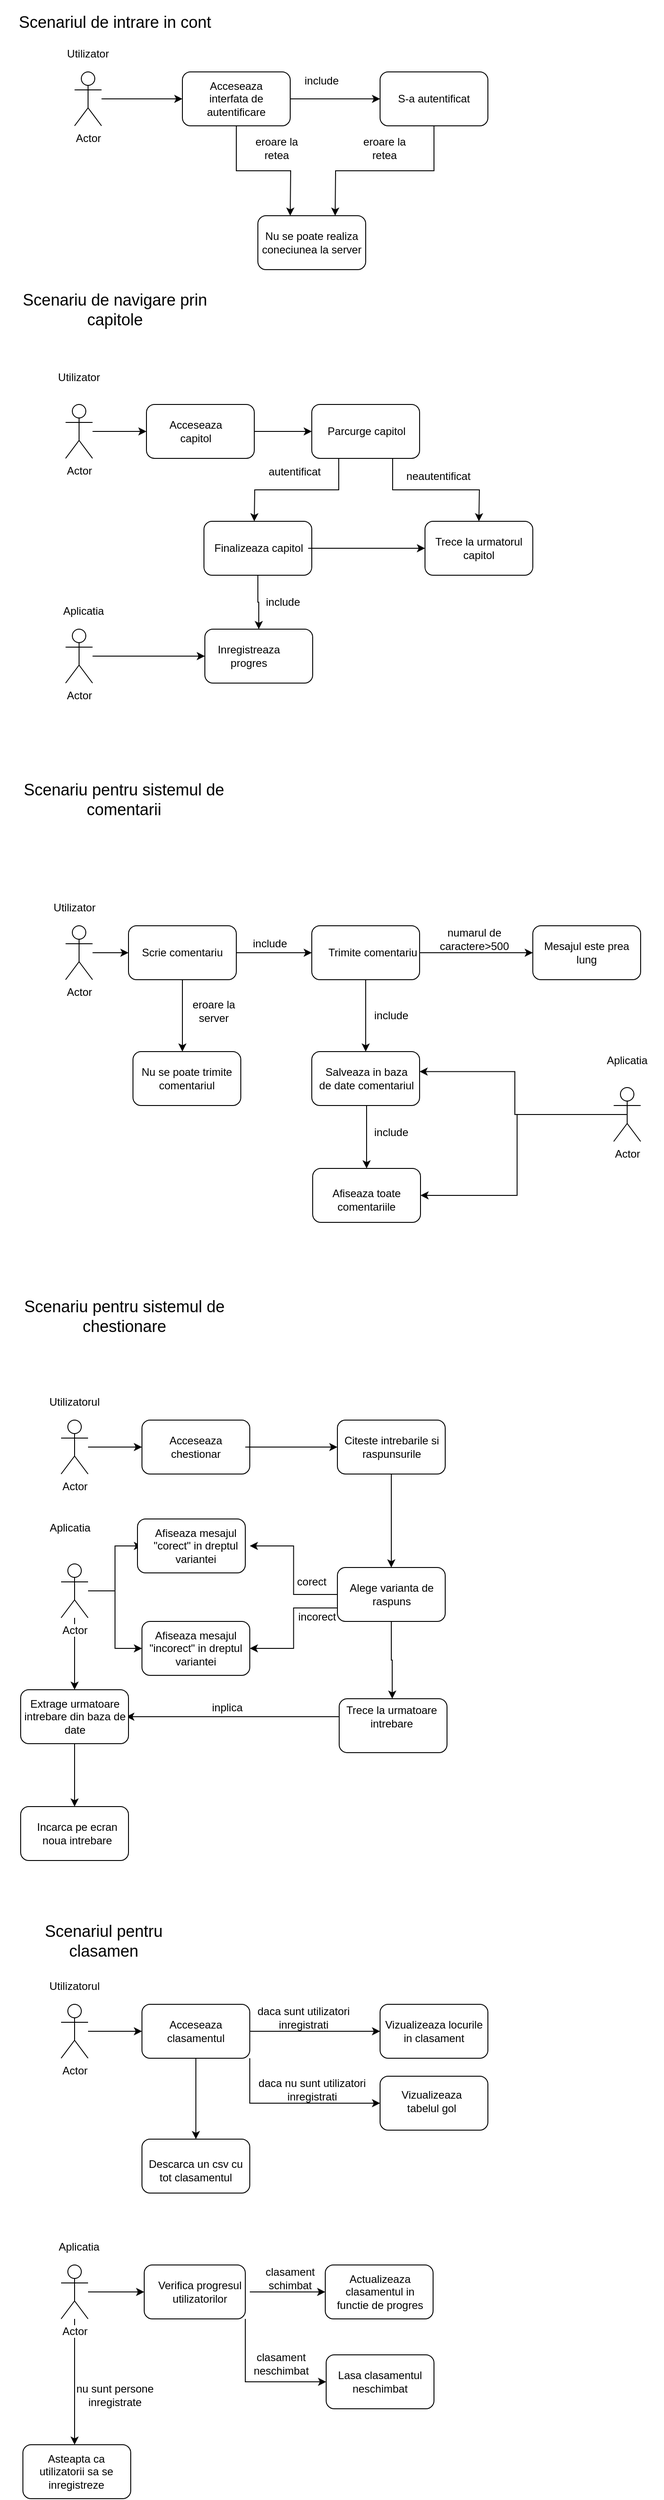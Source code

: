 <mxfile version="13.1.14" type="device"><diagram id="ShHLrOEbcwXfZrPHC7mf" name="Page-1"><mxGraphModel dx="1038" dy="531" grid="1" gridSize="10" guides="1" tooltips="1" connect="1" arrows="1" fold="1" page="1" pageScale="1" pageWidth="827" pageHeight="1169" math="0" shadow="0"><root><mxCell id="0"/><mxCell id="1" parent="0"/><mxCell id="Zpk9EPvUqiD3aejFCI7b-8" style="edgeStyle=orthogonalEdgeStyle;rounded=0;orthogonalLoop=1;jettySize=auto;html=1;" parent="1" source="Zpk9EPvUqiD3aejFCI7b-1" edge="1"><mxGeometry relative="1" as="geometry"><mxPoint x="210" y="120" as="targetPoint"/></mxGeometry></mxCell><mxCell id="Zpk9EPvUqiD3aejFCI7b-1" value="Actor" style="shape=umlActor;verticalLabelPosition=bottom;labelBackgroundColor=#ffffff;verticalAlign=top;html=1;outlineConnect=0;" parent="1" vertex="1"><mxGeometry x="90" y="90" width="30" height="60" as="geometry"/></mxCell><mxCell id="Zpk9EPvUqiD3aejFCI7b-6" value="&lt;font style=&quot;font-size: 18px&quot;&gt;Scenariul de intrare in cont&lt;/font&gt;" style="text;html=1;strokeColor=none;fillColor=none;align=center;verticalAlign=middle;whiteSpace=wrap;rounded=0;" parent="1" vertex="1"><mxGeometry x="20" y="10" width="230" height="50" as="geometry"/></mxCell><mxCell id="Zpk9EPvUqiD3aejFCI7b-11" style="edgeStyle=orthogonalEdgeStyle;rounded=0;orthogonalLoop=1;jettySize=auto;html=1;" parent="1" source="Zpk9EPvUqiD3aejFCI7b-9" edge="1"><mxGeometry relative="1" as="geometry"><mxPoint x="430" y="120" as="targetPoint"/></mxGeometry></mxCell><mxCell id="Zpk9EPvUqiD3aejFCI7b-17" style="edgeStyle=orthogonalEdgeStyle;rounded=0;orthogonalLoop=1;jettySize=auto;html=1;" parent="1" source="Zpk9EPvUqiD3aejFCI7b-9" edge="1"><mxGeometry relative="1" as="geometry"><mxPoint x="330" y="250" as="targetPoint"/></mxGeometry></mxCell><mxCell id="Zpk9EPvUqiD3aejFCI7b-9" value="" style="rounded=1;whiteSpace=wrap;html=1;" parent="1" vertex="1"><mxGeometry x="210" y="90" width="120" height="60" as="geometry"/></mxCell><mxCell id="Zpk9EPvUqiD3aejFCI7b-10" value="Acceseaza interfata de autentificare" style="text;html=1;strokeColor=none;fillColor=none;align=center;verticalAlign=middle;whiteSpace=wrap;rounded=0;" parent="1" vertex="1"><mxGeometry x="220" y="100" width="100" height="40" as="geometry"/></mxCell><mxCell id="Zpk9EPvUqiD3aejFCI7b-13" value="include" style="text;html=1;strokeColor=none;fillColor=none;align=center;verticalAlign=middle;whiteSpace=wrap;rounded=0;" parent="1" vertex="1"><mxGeometry x="330" y="90" width="70" height="20" as="geometry"/></mxCell><mxCell id="Zpk9EPvUqiD3aejFCI7b-14" value="Utilizator" style="text;html=1;strokeColor=none;fillColor=none;align=center;verticalAlign=middle;whiteSpace=wrap;rounded=0;" parent="1" vertex="1"><mxGeometry x="60" y="60" width="90" height="20" as="geometry"/></mxCell><mxCell id="Zpk9EPvUqiD3aejFCI7b-20" style="edgeStyle=orthogonalEdgeStyle;rounded=0;orthogonalLoop=1;jettySize=auto;html=1;exitX=0.5;exitY=1;exitDx=0;exitDy=0;" parent="1" source="Zpk9EPvUqiD3aejFCI7b-15" edge="1"><mxGeometry relative="1" as="geometry"><mxPoint x="380" y="250" as="targetPoint"/></mxGeometry></mxCell><mxCell id="Zpk9EPvUqiD3aejFCI7b-15" value="" style="rounded=1;whiteSpace=wrap;html=1;" parent="1" vertex="1"><mxGeometry x="430" y="90" width="120" height="60" as="geometry"/></mxCell><mxCell id="Zpk9EPvUqiD3aejFCI7b-16" value="S-a autentificat" style="text;html=1;strokeColor=none;fillColor=none;align=center;verticalAlign=middle;whiteSpace=wrap;rounded=0;" parent="1" vertex="1"><mxGeometry x="440" y="100" width="100" height="40" as="geometry"/></mxCell><mxCell id="Zpk9EPvUqiD3aejFCI7b-19" value="eroare la retea" style="text;html=1;strokeColor=none;fillColor=none;align=center;verticalAlign=middle;whiteSpace=wrap;rounded=0;" parent="1" vertex="1"><mxGeometry x="280" y="160" width="70" height="30" as="geometry"/></mxCell><mxCell id="Zpk9EPvUqiD3aejFCI7b-21" value="eroare la retea" style="text;html=1;strokeColor=none;fillColor=none;align=center;verticalAlign=middle;whiteSpace=wrap;rounded=0;" parent="1" vertex="1"><mxGeometry x="400" y="160" width="70" height="30" as="geometry"/></mxCell><mxCell id="Zpk9EPvUqiD3aejFCI7b-22" value="Nu se poate realiza coneciunea la server" style="rounded=1;whiteSpace=wrap;html=1;" parent="1" vertex="1"><mxGeometry x="294" y="250" width="120" height="60" as="geometry"/></mxCell><mxCell id="Zpk9EPvUqiD3aejFCI7b-34" style="edgeStyle=orthogonalEdgeStyle;rounded=0;orthogonalLoop=1;jettySize=auto;html=1;" parent="1" source="Zpk9EPvUqiD3aejFCI7b-23" edge="1"><mxGeometry relative="1" as="geometry"><mxPoint x="170" y="490" as="targetPoint"/></mxGeometry></mxCell><mxCell id="Zpk9EPvUqiD3aejFCI7b-23" value="Actor" style="shape=umlActor;verticalLabelPosition=bottom;labelBackgroundColor=#ffffff;verticalAlign=top;html=1;outlineConnect=0;" parent="1" vertex="1"><mxGeometry x="80" y="460" width="30" height="60" as="geometry"/></mxCell><mxCell id="Zpk9EPvUqiD3aejFCI7b-24" value="Utilizator" style="text;html=1;strokeColor=none;fillColor=none;align=center;verticalAlign=middle;whiteSpace=wrap;rounded=0;" parent="1" vertex="1"><mxGeometry x="55" y="420" width="80" height="20" as="geometry"/></mxCell><mxCell id="Zpk9EPvUqiD3aejFCI7b-26" value="&lt;span style=&quot;font-size: 18px&quot;&gt;Scenariu de navigare prin capitole&lt;/span&gt;" style="text;html=1;strokeColor=none;fillColor=none;align=center;verticalAlign=middle;whiteSpace=wrap;rounded=0;" parent="1" vertex="1"><mxGeometry x="20" y="330" width="230" height="50" as="geometry"/></mxCell><mxCell id="Zpk9EPvUqiD3aejFCI7b-38" style="edgeStyle=orthogonalEdgeStyle;rounded=0;orthogonalLoop=1;jettySize=auto;html=1;exitX=1;exitY=0.5;exitDx=0;exitDy=0;entryX=0;entryY=0.5;entryDx=0;entryDy=0;" parent="1" source="Zpk9EPvUqiD3aejFCI7b-35" target="Zpk9EPvUqiD3aejFCI7b-37" edge="1"><mxGeometry relative="1" as="geometry"/></mxCell><mxCell id="Zpk9EPvUqiD3aejFCI7b-35" value="" style="rounded=1;whiteSpace=wrap;html=1;" parent="1" vertex="1"><mxGeometry x="170" y="460" width="120" height="60" as="geometry"/></mxCell><mxCell id="Zpk9EPvUqiD3aejFCI7b-36" value="Acceseaza capitol" style="text;html=1;strokeColor=none;fillColor=none;align=center;verticalAlign=middle;whiteSpace=wrap;rounded=0;" parent="1" vertex="1"><mxGeometry x="180" y="470" width="90" height="40" as="geometry"/></mxCell><mxCell id="Zpk9EPvUqiD3aejFCI7b-40" style="edgeStyle=orthogonalEdgeStyle;rounded=0;orthogonalLoop=1;jettySize=auto;html=1;exitX=0.25;exitY=1;exitDx=0;exitDy=0;" parent="1" source="Zpk9EPvUqiD3aejFCI7b-37" edge="1"><mxGeometry relative="1" as="geometry"><mxPoint x="290" y="590" as="targetPoint"/></mxGeometry></mxCell><mxCell id="Zpk9EPvUqiD3aejFCI7b-42" style="edgeStyle=orthogonalEdgeStyle;rounded=0;orthogonalLoop=1;jettySize=auto;html=1;exitX=0.75;exitY=1;exitDx=0;exitDy=0;" parent="1" source="Zpk9EPvUqiD3aejFCI7b-37" edge="1"><mxGeometry relative="1" as="geometry"><mxPoint x="540" y="590" as="targetPoint"/></mxGeometry></mxCell><mxCell id="Zpk9EPvUqiD3aejFCI7b-37" value="" style="rounded=1;whiteSpace=wrap;html=1;" parent="1" vertex="1"><mxGeometry x="354" y="460" width="120" height="60" as="geometry"/></mxCell><mxCell id="Zpk9EPvUqiD3aejFCI7b-39" value="Parcurge capitol" style="text;html=1;strokeColor=none;fillColor=none;align=center;verticalAlign=middle;whiteSpace=wrap;rounded=0;" parent="1" vertex="1"><mxGeometry x="360" y="470" width="110" height="40" as="geometry"/></mxCell><mxCell id="Zpk9EPvUqiD3aejFCI7b-41" value="autentificat" style="text;html=1;strokeColor=none;fillColor=none;align=center;verticalAlign=middle;whiteSpace=wrap;rounded=0;" parent="1" vertex="1"><mxGeometry x="290" y="520" width="90" height="30" as="geometry"/></mxCell><mxCell id="Zpk9EPvUqiD3aejFCI7b-44" value="neautentificat" style="text;html=1;strokeColor=none;fillColor=none;align=center;verticalAlign=middle;whiteSpace=wrap;rounded=0;" parent="1" vertex="1"><mxGeometry x="450" y="530" width="90" height="20" as="geometry"/></mxCell><mxCell id="Zpk9EPvUqiD3aejFCI7b-57" style="edgeStyle=orthogonalEdgeStyle;rounded=0;orthogonalLoop=1;jettySize=auto;html=1;exitX=0.5;exitY=1;exitDx=0;exitDy=0;entryX=0.5;entryY=0;entryDx=0;entryDy=0;" parent="1" source="Zpk9EPvUqiD3aejFCI7b-45" target="Zpk9EPvUqiD3aejFCI7b-53" edge="1"><mxGeometry relative="1" as="geometry"/></mxCell><mxCell id="Zpk9EPvUqiD3aejFCI7b-45" value="" style="rounded=1;whiteSpace=wrap;html=1;" parent="1" vertex="1"><mxGeometry x="234" y="590" width="120" height="60" as="geometry"/></mxCell><mxCell id="Zpk9EPvUqiD3aejFCI7b-49" style="edgeStyle=orthogonalEdgeStyle;rounded=0;orthogonalLoop=1;jettySize=auto;html=1;exitX=1;exitY=0.5;exitDx=0;exitDy=0;entryX=0;entryY=0.5;entryDx=0;entryDy=0;" parent="1" source="Zpk9EPvUqiD3aejFCI7b-46" target="Zpk9EPvUqiD3aejFCI7b-47" edge="1"><mxGeometry relative="1" as="geometry"/></mxCell><mxCell id="Zpk9EPvUqiD3aejFCI7b-46" value="Finalizeaza capitol" style="text;html=1;strokeColor=none;fillColor=none;align=center;verticalAlign=middle;whiteSpace=wrap;rounded=0;" parent="1" vertex="1"><mxGeometry x="240" y="600" width="110" height="40" as="geometry"/></mxCell><mxCell id="Zpk9EPvUqiD3aejFCI7b-47" value="" style="rounded=1;whiteSpace=wrap;html=1;" parent="1" vertex="1"><mxGeometry x="480" y="590" width="120" height="60" as="geometry"/></mxCell><mxCell id="Zpk9EPvUqiD3aejFCI7b-48" value="Trece la urmatorul capitol" style="text;html=1;strokeColor=none;fillColor=none;align=center;verticalAlign=middle;whiteSpace=wrap;rounded=0;" parent="1" vertex="1"><mxGeometry x="490" y="600" width="100" height="40" as="geometry"/></mxCell><mxCell id="Zpk9EPvUqiD3aejFCI7b-54" style="edgeStyle=orthogonalEdgeStyle;rounded=0;orthogonalLoop=1;jettySize=auto;html=1;" parent="1" source="Zpk9EPvUqiD3aejFCI7b-50" target="Zpk9EPvUqiD3aejFCI7b-53" edge="1"><mxGeometry relative="1" as="geometry"/></mxCell><mxCell id="Zpk9EPvUqiD3aejFCI7b-50" value="Actor" style="shape=umlActor;verticalLabelPosition=bottom;labelBackgroundColor=#ffffff;verticalAlign=top;html=1;outlineConnect=0;" parent="1" vertex="1"><mxGeometry x="80" y="710" width="30" height="60" as="geometry"/></mxCell><mxCell id="Zpk9EPvUqiD3aejFCI7b-51" value="Aplicatia" style="text;html=1;strokeColor=none;fillColor=none;align=center;verticalAlign=middle;whiteSpace=wrap;rounded=0;" parent="1" vertex="1"><mxGeometry x="60" y="680" width="80" height="20" as="geometry"/></mxCell><mxCell id="Zpk9EPvUqiD3aejFCI7b-52" style="edgeStyle=orthogonalEdgeStyle;rounded=0;orthogonalLoop=1;jettySize=auto;html=1;exitX=0.5;exitY=1;exitDx=0;exitDy=0;" parent="1" source="Zpk9EPvUqiD3aejFCI7b-51" target="Zpk9EPvUqiD3aejFCI7b-51" edge="1"><mxGeometry relative="1" as="geometry"/></mxCell><mxCell id="Zpk9EPvUqiD3aejFCI7b-53" value="" style="rounded=1;whiteSpace=wrap;html=1;" parent="1" vertex="1"><mxGeometry x="235" y="710" width="120" height="60" as="geometry"/></mxCell><mxCell id="Zpk9EPvUqiD3aejFCI7b-55" value="Inregistreaza progres" style="text;html=1;strokeColor=none;fillColor=none;align=center;verticalAlign=middle;whiteSpace=wrap;rounded=0;" parent="1" vertex="1"><mxGeometry x="234" y="720" width="100" height="40" as="geometry"/></mxCell><mxCell id="Zpk9EPvUqiD3aejFCI7b-58" value="include" style="text;html=1;strokeColor=none;fillColor=none;align=center;verticalAlign=middle;whiteSpace=wrap;rounded=0;" parent="1" vertex="1"><mxGeometry x="294" y="670" width="56" height="20" as="geometry"/></mxCell><mxCell id="Zpk9EPvUqiD3aejFCI7b-59" value="&lt;span style=&quot;font-size: 18px&quot;&gt;Scenariu pentru sistemul de comentarii&lt;/span&gt;" style="text;html=1;strokeColor=none;fillColor=none;align=center;verticalAlign=middle;whiteSpace=wrap;rounded=0;" parent="1" vertex="1"><mxGeometry x="20" y="880" width="250" height="40" as="geometry"/></mxCell><mxCell id="Zpk9EPvUqiD3aejFCI7b-62" style="edgeStyle=orthogonalEdgeStyle;rounded=0;orthogonalLoop=1;jettySize=auto;html=1;" parent="1" source="Zpk9EPvUqiD3aejFCI7b-60" target="Zpk9EPvUqiD3aejFCI7b-63" edge="1"><mxGeometry relative="1" as="geometry"><mxPoint x="170" y="1070" as="targetPoint"/></mxGeometry></mxCell><mxCell id="Zpk9EPvUqiD3aejFCI7b-60" value="Actor" style="shape=umlActor;verticalLabelPosition=bottom;labelBackgroundColor=#ffffff;verticalAlign=top;html=1;outlineConnect=0;" parent="1" vertex="1"><mxGeometry x="80" y="1040" width="30" height="60" as="geometry"/></mxCell><mxCell id="Zpk9EPvUqiD3aejFCI7b-61" value="Utilizator" style="text;html=1;strokeColor=none;fillColor=none;align=center;verticalAlign=middle;whiteSpace=wrap;rounded=0;" parent="1" vertex="1"><mxGeometry x="55" y="1010" width="70" height="20" as="geometry"/></mxCell><mxCell id="Zpk9EPvUqiD3aejFCI7b-66" style="edgeStyle=orthogonalEdgeStyle;rounded=0;orthogonalLoop=1;jettySize=auto;html=1;exitX=1;exitY=0.5;exitDx=0;exitDy=0;" parent="1" source="Zpk9EPvUqiD3aejFCI7b-63" target="Zpk9EPvUqiD3aejFCI7b-67" edge="1"><mxGeometry relative="1" as="geometry"><mxPoint x="350" y="1070" as="targetPoint"/></mxGeometry></mxCell><mxCell id="Zpk9EPvUqiD3aejFCI7b-80" style="edgeStyle=orthogonalEdgeStyle;rounded=0;orthogonalLoop=1;jettySize=auto;html=1;exitX=0.75;exitY=1;exitDx=0;exitDy=0;" parent="1" source="Zpk9EPvUqiD3aejFCI7b-63" target="Zpk9EPvUqiD3aejFCI7b-81" edge="1"><mxGeometry relative="1" as="geometry"><mxPoint x="280" y="1140" as="targetPoint"/><Array as="points"><mxPoint x="210" y="1100"/></Array></mxGeometry></mxCell><mxCell id="Zpk9EPvUqiD3aejFCI7b-63" value="" style="rounded=1;whiteSpace=wrap;html=1;" parent="1" vertex="1"><mxGeometry x="150" y="1040" width="120" height="60" as="geometry"/></mxCell><mxCell id="Zpk9EPvUqiD3aejFCI7b-64" value="Scrie comentariu" style="text;html=1;strokeColor=none;fillColor=none;align=center;verticalAlign=middle;whiteSpace=wrap;rounded=0;" parent="1" vertex="1"><mxGeometry x="160" y="1050" width="100" height="40" as="geometry"/></mxCell><mxCell id="Zpk9EPvUqiD3aejFCI7b-75" style="edgeStyle=orthogonalEdgeStyle;rounded=0;orthogonalLoop=1;jettySize=auto;html=1;exitX=1;exitY=0.5;exitDx=0;exitDy=0;" parent="1" source="Zpk9EPvUqiD3aejFCI7b-67" edge="1"><mxGeometry relative="1" as="geometry"><mxPoint x="600" y="1070" as="targetPoint"/></mxGeometry></mxCell><mxCell id="Zpk9EPvUqiD3aejFCI7b-84" style="edgeStyle=orthogonalEdgeStyle;rounded=0;orthogonalLoop=1;jettySize=auto;html=1;exitX=0.5;exitY=1;exitDx=0;exitDy=0;" parent="1" source="Zpk9EPvUqiD3aejFCI7b-67" target="Zpk9EPvUqiD3aejFCI7b-85" edge="1"><mxGeometry relative="1" as="geometry"><mxPoint x="414" y="1190" as="targetPoint"/></mxGeometry></mxCell><mxCell id="Zpk9EPvUqiD3aejFCI7b-67" value="" style="rounded=1;whiteSpace=wrap;html=1;" parent="1" vertex="1"><mxGeometry x="354" y="1040" width="120" height="60" as="geometry"/></mxCell><mxCell id="Zpk9EPvUqiD3aejFCI7b-68" value="Trimite comentariu" style="text;html=1;strokeColor=none;fillColor=none;align=center;verticalAlign=middle;whiteSpace=wrap;rounded=0;" parent="1" vertex="1"><mxGeometry x="369" y="1050" width="106" height="40" as="geometry"/></mxCell><mxCell id="Zpk9EPvUqiD3aejFCI7b-69" value="include" style="text;html=1;strokeColor=none;fillColor=none;align=center;verticalAlign=middle;whiteSpace=wrap;rounded=0;" parent="1" vertex="1"><mxGeometry x="275" y="1050" width="65" height="20" as="geometry"/></mxCell><mxCell id="Zpk9EPvUqiD3aejFCI7b-77" value="numarul de caractere&amp;gt;500" style="text;html=1;strokeColor=none;fillColor=none;align=center;verticalAlign=middle;whiteSpace=wrap;rounded=0;" parent="1" vertex="1"><mxGeometry x="490" y="1040" width="90" height="30" as="geometry"/></mxCell><mxCell id="Zpk9EPvUqiD3aejFCI7b-78" value="" style="rounded=1;whiteSpace=wrap;html=1;" parent="1" vertex="1"><mxGeometry x="600" y="1040" width="120" height="60" as="geometry"/></mxCell><mxCell id="Zpk9EPvUqiD3aejFCI7b-79" value="Mesajul este prea lung" style="text;html=1;strokeColor=none;fillColor=none;align=center;verticalAlign=middle;whiteSpace=wrap;rounded=0;" parent="1" vertex="1"><mxGeometry x="610" y="1050" width="100" height="40" as="geometry"/></mxCell><mxCell id="Zpk9EPvUqiD3aejFCI7b-81" value="" style="rounded=1;whiteSpace=wrap;html=1;" parent="1" vertex="1"><mxGeometry x="155" y="1180" width="120" height="60" as="geometry"/></mxCell><mxCell id="Zpk9EPvUqiD3aejFCI7b-82" value="eroare la server" style="text;html=1;strokeColor=none;fillColor=none;align=center;verticalAlign=middle;whiteSpace=wrap;rounded=0;" parent="1" vertex="1"><mxGeometry x="210" y="1120" width="70" height="30" as="geometry"/></mxCell><mxCell id="Zpk9EPvUqiD3aejFCI7b-83" value="Nu se poate trimite comentariul" style="text;html=1;strokeColor=none;fillColor=none;align=center;verticalAlign=middle;whiteSpace=wrap;rounded=0;" parent="1" vertex="1"><mxGeometry x="160" y="1190" width="110" height="40" as="geometry"/></mxCell><mxCell id="Zpk9EPvUqiD3aejFCI7b-85" value="" style="rounded=1;whiteSpace=wrap;html=1;" parent="1" vertex="1"><mxGeometry x="354" y="1180" width="120" height="60" as="geometry"/></mxCell><mxCell id="Zpk9EPvUqiD3aejFCI7b-86" value="include" style="text;html=1;strokeColor=none;fillColor=none;align=center;verticalAlign=middle;whiteSpace=wrap;rounded=0;" parent="1" vertex="1"><mxGeometry x="415" y="1130" width="55" height="20" as="geometry"/></mxCell><mxCell id="Zpk9EPvUqiD3aejFCI7b-90" style="edgeStyle=orthogonalEdgeStyle;rounded=0;orthogonalLoop=1;jettySize=auto;html=1;exitX=0.5;exitY=1;exitDx=0;exitDy=0;" parent="1" source="Zpk9EPvUqiD3aejFCI7b-88" target="Zpk9EPvUqiD3aejFCI7b-91" edge="1"><mxGeometry relative="1" as="geometry"><mxPoint x="415" y="1320" as="targetPoint"/></mxGeometry></mxCell><mxCell id="Zpk9EPvUqiD3aejFCI7b-88" value="Salveaza in baza de date comentariul" style="text;html=1;strokeColor=none;fillColor=none;align=center;verticalAlign=middle;whiteSpace=wrap;rounded=0;" parent="1" vertex="1"><mxGeometry x="360" y="1180" width="110" height="60" as="geometry"/></mxCell><mxCell id="Zpk9EPvUqiD3aejFCI7b-91" value="" style="rounded=1;whiteSpace=wrap;html=1;" parent="1" vertex="1"><mxGeometry x="355" y="1310" width="120" height="60" as="geometry"/></mxCell><mxCell id="Zpk9EPvUqiD3aejFCI7b-92" value="include" style="text;html=1;strokeColor=none;fillColor=none;align=center;verticalAlign=middle;whiteSpace=wrap;rounded=0;" parent="1" vertex="1"><mxGeometry x="415" y="1260" width="55" height="20" as="geometry"/></mxCell><mxCell id="Zpk9EPvUqiD3aejFCI7b-93" value="Afiseaza toate comentariile" style="text;html=1;strokeColor=none;fillColor=none;align=center;verticalAlign=middle;whiteSpace=wrap;rounded=0;" parent="1" vertex="1"><mxGeometry x="360" y="1320" width="110" height="50" as="geometry"/></mxCell><mxCell id="Zpk9EPvUqiD3aejFCI7b-99" style="edgeStyle=orthogonalEdgeStyle;rounded=0;orthogonalLoop=1;jettySize=auto;html=1;exitX=0.5;exitY=0.5;exitDx=0;exitDy=0;exitPerimeter=0;entryX=1.036;entryY=0.37;entryDx=0;entryDy=0;entryPerimeter=0;" parent="1" source="Zpk9EPvUqiD3aejFCI7b-94" target="Zpk9EPvUqiD3aejFCI7b-88" edge="1"><mxGeometry relative="1" as="geometry"><Array as="points"><mxPoint x="580" y="1250"/><mxPoint x="580" y="1202"/></Array></mxGeometry></mxCell><mxCell id="Zpk9EPvUqiD3aejFCI7b-100" style="edgeStyle=orthogonalEdgeStyle;rounded=0;orthogonalLoop=1;jettySize=auto;html=1;exitX=0.5;exitY=0.5;exitDx=0;exitDy=0;exitPerimeter=0;entryX=1;entryY=0.5;entryDx=0;entryDy=0;" parent="1" source="Zpk9EPvUqiD3aejFCI7b-94" target="Zpk9EPvUqiD3aejFCI7b-91" edge="1"><mxGeometry relative="1" as="geometry"/></mxCell><mxCell id="Zpk9EPvUqiD3aejFCI7b-94" value="Actor" style="shape=umlActor;verticalLabelPosition=bottom;labelBackgroundColor=#ffffff;verticalAlign=top;html=1;outlineConnect=0;" parent="1" vertex="1"><mxGeometry x="690" y="1220" width="30" height="60" as="geometry"/></mxCell><mxCell id="Zpk9EPvUqiD3aejFCI7b-95" value="Aplicatia" style="text;html=1;strokeColor=none;fillColor=none;align=center;verticalAlign=middle;whiteSpace=wrap;rounded=0;" parent="1" vertex="1"><mxGeometry x="665" y="1180" width="80" height="20" as="geometry"/></mxCell><mxCell id="Zpk9EPvUqiD3aejFCI7b-101" value="&lt;font style=&quot;font-size: 18px&quot;&gt;Scenariu pentru sistemul de chestionare&lt;/font&gt;" style="text;html=1;strokeColor=none;fillColor=none;align=center;verticalAlign=middle;whiteSpace=wrap;rounded=0;" parent="1" vertex="1"><mxGeometry x="7.5" y="1450" width="275" height="50" as="geometry"/></mxCell><mxCell id="Zpk9EPvUqiD3aejFCI7b-107" style="edgeStyle=orthogonalEdgeStyle;rounded=0;orthogonalLoop=1;jettySize=auto;html=1;" parent="1" source="Zpk9EPvUqiD3aejFCI7b-102" target="Zpk9EPvUqiD3aejFCI7b-108" edge="1"><mxGeometry relative="1" as="geometry"><mxPoint x="200" y="1620" as="targetPoint"/></mxGeometry></mxCell><mxCell id="Zpk9EPvUqiD3aejFCI7b-102" value="Actor" style="shape=umlActor;verticalLabelPosition=bottom;labelBackgroundColor=#ffffff;verticalAlign=top;html=1;outlineConnect=0;" parent="1" vertex="1"><mxGeometry x="75" y="1590" width="30" height="60" as="geometry"/></mxCell><mxCell id="Zpk9EPvUqiD3aejFCI7b-105" value="Utilizatorul" style="text;html=1;strokeColor=none;fillColor=none;align=center;verticalAlign=middle;whiteSpace=wrap;rounded=0;" parent="1" vertex="1"><mxGeometry x="50" y="1560" width="80" height="20" as="geometry"/></mxCell><mxCell id="Zpk9EPvUqiD3aejFCI7b-108" value="" style="rounded=1;whiteSpace=wrap;html=1;" parent="1" vertex="1"><mxGeometry x="165" y="1590" width="120" height="60" as="geometry"/></mxCell><mxCell id="Zpk9EPvUqiD3aejFCI7b-110" style="edgeStyle=orthogonalEdgeStyle;rounded=0;orthogonalLoop=1;jettySize=auto;html=1;" parent="1" source="Zpk9EPvUqiD3aejFCI7b-109" target="Zpk9EPvUqiD3aejFCI7b-111" edge="1"><mxGeometry relative="1" as="geometry"><mxPoint x="360" y="1620" as="targetPoint"/></mxGeometry></mxCell><mxCell id="Zpk9EPvUqiD3aejFCI7b-109" value="Acceseaza chestionar" style="text;html=1;strokeColor=none;fillColor=none;align=center;verticalAlign=middle;whiteSpace=wrap;rounded=0;" parent="1" vertex="1"><mxGeometry x="170" y="1600" width="110" height="40" as="geometry"/></mxCell><mxCell id="Zpk9EPvUqiD3aejFCI7b-111" value="" style="rounded=1;whiteSpace=wrap;html=1;" parent="1" vertex="1"><mxGeometry x="382.5" y="1590" width="120" height="60" as="geometry"/></mxCell><mxCell id="Zpk9EPvUqiD3aejFCI7b-113" style="edgeStyle=orthogonalEdgeStyle;rounded=0;orthogonalLoop=1;jettySize=auto;html=1;" parent="1" source="Zpk9EPvUqiD3aejFCI7b-112" target="Zpk9EPvUqiD3aejFCI7b-114" edge="1"><mxGeometry relative="1" as="geometry"><mxPoint x="420" y="1720" as="targetPoint"/></mxGeometry></mxCell><mxCell id="Zpk9EPvUqiD3aejFCI7b-112" value="Citeste intrebarile si raspunsurile" style="text;html=1;strokeColor=none;fillColor=none;align=center;verticalAlign=middle;whiteSpace=wrap;rounded=0;" parent="1" vertex="1"><mxGeometry x="382.5" y="1590" width="120" height="60" as="geometry"/></mxCell><mxCell id="Zpk9EPvUqiD3aejFCI7b-114" value="" style="rounded=1;whiteSpace=wrap;html=1;" parent="1" vertex="1"><mxGeometry x="382.5" y="1754" width="120" height="60" as="geometry"/></mxCell><mxCell id="Zpk9EPvUqiD3aejFCI7b-121" style="edgeStyle=orthogonalEdgeStyle;rounded=0;orthogonalLoop=1;jettySize=auto;html=1;entryX=1;entryY=0.5;entryDx=0;entryDy=0;" parent="1" source="Zpk9EPvUqiD3aejFCI7b-115" target="Zpk9EPvUqiD3aejFCI7b-120" edge="1"><mxGeometry relative="1" as="geometry"/></mxCell><mxCell id="Zpk9EPvUqiD3aejFCI7b-127" style="edgeStyle=orthogonalEdgeStyle;rounded=0;orthogonalLoop=1;jettySize=auto;html=1;exitX=0;exitY=0.75;exitDx=0;exitDy=0;entryX=1;entryY=0.5;entryDx=0;entryDy=0;" parent="1" source="Zpk9EPvUqiD3aejFCI7b-115" target="Zpk9EPvUqiD3aejFCI7b-126" edge="1"><mxGeometry relative="1" as="geometry"/></mxCell><mxCell id="Zpk9EPvUqiD3aejFCI7b-129" style="edgeStyle=orthogonalEdgeStyle;rounded=0;orthogonalLoop=1;jettySize=auto;html=1;exitX=0.5;exitY=1;exitDx=0;exitDy=0;entryX=0.492;entryY=0;entryDx=0;entryDy=0;entryPerimeter=0;" parent="1" source="Zpk9EPvUqiD3aejFCI7b-115" target="Zpk9EPvUqiD3aejFCI7b-130" edge="1"><mxGeometry relative="1" as="geometry"><mxPoint x="443" y="1923.6" as="targetPoint"/></mxGeometry></mxCell><mxCell id="Zpk9EPvUqiD3aejFCI7b-115" value="Alege varianta de raspuns" style="text;html=1;strokeColor=none;fillColor=none;align=center;verticalAlign=middle;whiteSpace=wrap;rounded=0;" parent="1" vertex="1"><mxGeometry x="382.5" y="1754" width="120" height="60" as="geometry"/></mxCell><mxCell id="Zpk9EPvUqiD3aejFCI7b-118" style="edgeStyle=orthogonalEdgeStyle;rounded=0;orthogonalLoop=1;jettySize=auto;html=1;entryX=0;entryY=0.5;entryDx=0;entryDy=0;" parent="1" source="Zpk9EPvUqiD3aejFCI7b-116" target="Zpk9EPvUqiD3aejFCI7b-120" edge="1"><mxGeometry relative="1" as="geometry"><mxPoint x="150" y="1730" as="targetPoint"/></mxGeometry></mxCell><mxCell id="Zpk9EPvUqiD3aejFCI7b-123" style="edgeStyle=orthogonalEdgeStyle;rounded=0;orthogonalLoop=1;jettySize=auto;html=1;entryX=0;entryY=0.5;entryDx=0;entryDy=0;" parent="1" source="Zpk9EPvUqiD3aejFCI7b-116" target="Zpk9EPvUqiD3aejFCI7b-125" edge="1"><mxGeometry relative="1" as="geometry"><mxPoint x="130" y="1880" as="targetPoint"/></mxGeometry></mxCell><mxCell id="Zpk9EPvUqiD3aejFCI7b-132" style="edgeStyle=orthogonalEdgeStyle;rounded=0;orthogonalLoop=1;jettySize=auto;html=1;" parent="1" source="Zpk9EPvUqiD3aejFCI7b-116" target="Zpk9EPvUqiD3aejFCI7b-133" edge="1"><mxGeometry relative="1" as="geometry"><mxPoint x="90" y="1920" as="targetPoint"/></mxGeometry></mxCell><mxCell id="Zpk9EPvUqiD3aejFCI7b-116" value="Actor" style="shape=umlActor;verticalLabelPosition=bottom;labelBackgroundColor=#ffffff;verticalAlign=top;html=1;outlineConnect=0;" parent="1" vertex="1"><mxGeometry x="75" y="1750" width="30" height="60" as="geometry"/></mxCell><mxCell id="Zpk9EPvUqiD3aejFCI7b-117" value="Aplicatia" style="text;html=1;strokeColor=none;fillColor=none;align=center;verticalAlign=middle;whiteSpace=wrap;rounded=0;" parent="1" vertex="1"><mxGeometry x="50" y="1700" width="70" height="20" as="geometry"/></mxCell><mxCell id="Zpk9EPvUqiD3aejFCI7b-119" value="" style="rounded=1;whiteSpace=wrap;html=1;" parent="1" vertex="1"><mxGeometry x="160" y="1700" width="120" height="60" as="geometry"/></mxCell><mxCell id="Zpk9EPvUqiD3aejFCI7b-120" value="Afiseaza mesajul &quot;corect&quot; in dreptul variantei" style="text;html=1;strokeColor=none;fillColor=none;align=center;verticalAlign=middle;whiteSpace=wrap;rounded=0;" parent="1" vertex="1"><mxGeometry x="165" y="1700" width="120" height="60" as="geometry"/></mxCell><mxCell id="Zpk9EPvUqiD3aejFCI7b-122" value="corect" style="text;html=1;strokeColor=none;fillColor=none;align=center;verticalAlign=middle;whiteSpace=wrap;rounded=0;" parent="1" vertex="1"><mxGeometry x="324" y="1760" width="60" height="20" as="geometry"/></mxCell><mxCell id="Zpk9EPvUqiD3aejFCI7b-125" value="" style="rounded=1;whiteSpace=wrap;html=1;" parent="1" vertex="1"><mxGeometry x="165" y="1814" width="120" height="60" as="geometry"/></mxCell><mxCell id="Zpk9EPvUqiD3aejFCI7b-126" value="Afiseaza mesajul &quot;incorect&quot; in dreptul variantei" style="text;html=1;strokeColor=none;fillColor=none;align=center;verticalAlign=middle;whiteSpace=wrap;rounded=0;" parent="1" vertex="1"><mxGeometry x="165" y="1819" width="120" height="50" as="geometry"/></mxCell><mxCell id="Zpk9EPvUqiD3aejFCI7b-128" value="incorect" style="text;html=1;strokeColor=none;fillColor=none;align=center;verticalAlign=middle;whiteSpace=wrap;rounded=0;" parent="1" vertex="1"><mxGeometry x="340" y="1799" width="40" height="20" as="geometry"/></mxCell><mxCell id="Zpk9EPvUqiD3aejFCI7b-130" value="" style="rounded=1;whiteSpace=wrap;html=1;" parent="1" vertex="1"><mxGeometry x="384.5" y="1900" width="120" height="60" as="geometry"/></mxCell><mxCell id="Zpk9EPvUqiD3aejFCI7b-140" style="edgeStyle=orthogonalEdgeStyle;rounded=0;orthogonalLoop=1;jettySize=auto;html=1;entryX=1;entryY=0.5;entryDx=0;entryDy=0;" parent="1" source="Zpk9EPvUqiD3aejFCI7b-131" target="Zpk9EPvUqiD3aejFCI7b-134" edge="1"><mxGeometry relative="1" as="geometry"/></mxCell><mxCell id="Zpk9EPvUqiD3aejFCI7b-131" value="Trece la urmatoare intrebare" style="text;html=1;strokeColor=none;fillColor=none;align=center;verticalAlign=middle;whiteSpace=wrap;rounded=0;" parent="1" vertex="1"><mxGeometry x="384.5" y="1890" width="116" height="60" as="geometry"/></mxCell><mxCell id="Zpk9EPvUqiD3aejFCI7b-133" value="" style="rounded=1;whiteSpace=wrap;html=1;" parent="1" vertex="1"><mxGeometry x="30" y="1890" width="120" height="60" as="geometry"/></mxCell><mxCell id="Zpk9EPvUqiD3aejFCI7b-135" style="edgeStyle=orthogonalEdgeStyle;rounded=0;orthogonalLoop=1;jettySize=auto;html=1;" parent="1" source="Zpk9EPvUqiD3aejFCI7b-134" target="Zpk9EPvUqiD3aejFCI7b-136" edge="1"><mxGeometry relative="1" as="geometry"><mxPoint x="190" y="1930" as="targetPoint"/></mxGeometry></mxCell><mxCell id="Zpk9EPvUqiD3aejFCI7b-134" value="Extrage urmatoare intrebare din baza de date" style="text;html=1;strokeColor=none;fillColor=none;align=center;verticalAlign=middle;whiteSpace=wrap;rounded=0;" parent="1" vertex="1"><mxGeometry x="32.5" y="1890" width="115" height="60" as="geometry"/></mxCell><mxCell id="Zpk9EPvUqiD3aejFCI7b-136" value="" style="rounded=1;whiteSpace=wrap;html=1;" parent="1" vertex="1"><mxGeometry x="30" y="2020" width="120" height="60" as="geometry"/></mxCell><mxCell id="Zpk9EPvUqiD3aejFCI7b-137" value="Incarca pe ecran noua intrebare" style="text;html=1;strokeColor=none;fillColor=none;align=center;verticalAlign=middle;whiteSpace=wrap;rounded=0;" parent="1" vertex="1"><mxGeometry x="37.5" y="2030" width="110" height="40" as="geometry"/></mxCell><mxCell id="Zpk9EPvUqiD3aejFCI7b-138" style="edgeStyle=orthogonalEdgeStyle;rounded=0;orthogonalLoop=1;jettySize=auto;html=1;exitX=0.5;exitY=1;exitDx=0;exitDy=0;" parent="1" source="Zpk9EPvUqiD3aejFCI7b-136" target="Zpk9EPvUqiD3aejFCI7b-136" edge="1"><mxGeometry relative="1" as="geometry"/></mxCell><mxCell id="Zpk9EPvUqiD3aejFCI7b-139" value="inplica" style="text;html=1;strokeColor=none;fillColor=none;align=center;verticalAlign=middle;whiteSpace=wrap;rounded=0;" parent="1" vertex="1"><mxGeometry x="210" y="1900" width="100" height="20" as="geometry"/></mxCell><mxCell id="Zpk9EPvUqiD3aejFCI7b-142" value="&lt;font style=&quot;font-size: 18px&quot;&gt;Scenariul pentru clasamen&lt;/font&gt;" style="text;html=1;strokeColor=none;fillColor=none;align=center;verticalAlign=middle;whiteSpace=wrap;rounded=0;" parent="1" vertex="1"><mxGeometry x="40" y="2150" width="165" height="40" as="geometry"/></mxCell><mxCell id="Zpk9EPvUqiD3aejFCI7b-146" style="edgeStyle=orthogonalEdgeStyle;rounded=0;orthogonalLoop=1;jettySize=auto;html=1;" parent="1" source="Zpk9EPvUqiD3aejFCI7b-143" target="Zpk9EPvUqiD3aejFCI7b-147" edge="1"><mxGeometry relative="1" as="geometry"><mxPoint x="180" y="2270" as="targetPoint"/></mxGeometry></mxCell><mxCell id="Zpk9EPvUqiD3aejFCI7b-143" value="Actor" style="shape=umlActor;verticalLabelPosition=bottom;labelBackgroundColor=#ffffff;verticalAlign=top;html=1;outlineConnect=0;" parent="1" vertex="1"><mxGeometry x="75" y="2240" width="30" height="60" as="geometry"/></mxCell><mxCell id="Zpk9EPvUqiD3aejFCI7b-145" value="Utilizatorul" style="text;html=1;strokeColor=none;fillColor=none;align=center;verticalAlign=middle;whiteSpace=wrap;rounded=0;" parent="1" vertex="1"><mxGeometry x="50" y="2210" width="80" height="20" as="geometry"/></mxCell><mxCell id="Zpk9EPvUqiD3aejFCI7b-149" style="edgeStyle=orthogonalEdgeStyle;rounded=0;orthogonalLoop=1;jettySize=auto;html=1;exitX=1;exitY=0.5;exitDx=0;exitDy=0;" parent="1" source="Zpk9EPvUqiD3aejFCI7b-147" target="Zpk9EPvUqiD3aejFCI7b-150" edge="1"><mxGeometry relative="1" as="geometry"><mxPoint x="380" y="2270" as="targetPoint"/></mxGeometry></mxCell><mxCell id="Zpk9EPvUqiD3aejFCI7b-154" style="edgeStyle=orthogonalEdgeStyle;rounded=0;orthogonalLoop=1;jettySize=auto;html=1;exitX=1;exitY=1;exitDx=0;exitDy=0;" parent="1" source="Zpk9EPvUqiD3aejFCI7b-147" target="Zpk9EPvUqiD3aejFCI7b-155" edge="1"><mxGeometry relative="1" as="geometry"><mxPoint x="420" y="2340" as="targetPoint"/><Array as="points"><mxPoint x="285" y="2350"/></Array></mxGeometry></mxCell><mxCell id="Zpk9EPvUqiD3aejFCI7b-158" style="edgeStyle=orthogonalEdgeStyle;rounded=0;orthogonalLoop=1;jettySize=auto;html=1;" parent="1" source="Zpk9EPvUqiD3aejFCI7b-147" target="Zpk9EPvUqiD3aejFCI7b-159" edge="1"><mxGeometry relative="1" as="geometry"><mxPoint x="225" y="2400" as="targetPoint"/></mxGeometry></mxCell><mxCell id="Zpk9EPvUqiD3aejFCI7b-147" value="Acceseaza clasamentul" style="rounded=1;whiteSpace=wrap;html=1;" parent="1" vertex="1"><mxGeometry x="165" y="2240" width="120" height="60" as="geometry"/></mxCell><mxCell id="Zpk9EPvUqiD3aejFCI7b-150" value="Vizualizeaza locurile in clasament" style="rounded=1;whiteSpace=wrap;html=1;" parent="1" vertex="1"><mxGeometry x="430" y="2240" width="120" height="60" as="geometry"/></mxCell><mxCell id="Zpk9EPvUqiD3aejFCI7b-151" value="daca sunt utilizatori inregistrati&lt;br&gt;" style="text;html=1;strokeColor=none;fillColor=none;align=center;verticalAlign=middle;whiteSpace=wrap;rounded=0;" parent="1" vertex="1"><mxGeometry x="290" y="2240" width="110" height="30" as="geometry"/></mxCell><mxCell id="Zpk9EPvUqiD3aejFCI7b-155" value="" style="rounded=1;whiteSpace=wrap;html=1;" parent="1" vertex="1"><mxGeometry x="430" y="2320" width="120" height="60" as="geometry"/></mxCell><mxCell id="Zpk9EPvUqiD3aejFCI7b-156" value="daca nu sunt utilizatori inregistrati" style="text;html=1;strokeColor=none;fillColor=none;align=center;verticalAlign=middle;whiteSpace=wrap;rounded=0;" parent="1" vertex="1"><mxGeometry x="287.5" y="2320" width="132.5" height="30" as="geometry"/></mxCell><mxCell id="Zpk9EPvUqiD3aejFCI7b-157" value="Vizualizeaza tabelul gol" style="text;html=1;strokeColor=none;fillColor=none;align=center;verticalAlign=middle;whiteSpace=wrap;rounded=0;" parent="1" vertex="1"><mxGeometry x="435" y="2325" width="105" height="45" as="geometry"/></mxCell><mxCell id="Zpk9EPvUqiD3aejFCI7b-159" value="" style="rounded=1;whiteSpace=wrap;html=1;" parent="1" vertex="1"><mxGeometry x="165" y="2390" width="120" height="60" as="geometry"/></mxCell><mxCell id="Zpk9EPvUqiD3aejFCI7b-160" value="Descarca un csv cu tot clasamentul" style="text;html=1;strokeColor=none;fillColor=none;align=center;verticalAlign=middle;whiteSpace=wrap;rounded=0;" parent="1" vertex="1"><mxGeometry x="170" y="2400" width="110" height="50" as="geometry"/></mxCell><mxCell id="Zpk9EPvUqiD3aejFCI7b-163" style="edgeStyle=orthogonalEdgeStyle;rounded=0;orthogonalLoop=1;jettySize=auto;html=1;" parent="1" source="Zpk9EPvUqiD3aejFCI7b-161" target="Zpk9EPvUqiD3aejFCI7b-164" edge="1"><mxGeometry relative="1" as="geometry"><mxPoint x="200" y="2560" as="targetPoint"/></mxGeometry></mxCell><mxCell id="Zpk9EPvUqiD3aejFCI7b-174" style="edgeStyle=orthogonalEdgeStyle;rounded=0;orthogonalLoop=1;jettySize=auto;html=1;" parent="1" source="Zpk9EPvUqiD3aejFCI7b-161" edge="1"><mxGeometry relative="1" as="geometry"><mxPoint x="90" y="2730" as="targetPoint"/></mxGeometry></mxCell><mxCell id="Zpk9EPvUqiD3aejFCI7b-161" value="Actor" style="shape=umlActor;verticalLabelPosition=bottom;labelBackgroundColor=#ffffff;verticalAlign=top;html=1;outlineConnect=0;" parent="1" vertex="1"><mxGeometry x="75" y="2530" width="30" height="60" as="geometry"/></mxCell><mxCell id="Zpk9EPvUqiD3aejFCI7b-162" value="Aplicatia" style="text;html=1;strokeColor=none;fillColor=none;align=center;verticalAlign=middle;whiteSpace=wrap;rounded=0;" parent="1" vertex="1"><mxGeometry x="50" y="2500" width="90" height="20" as="geometry"/></mxCell><mxCell id="Zpk9EPvUqiD3aejFCI7b-170" style="edgeStyle=orthogonalEdgeStyle;rounded=0;orthogonalLoop=1;jettySize=auto;html=1;exitX=1;exitY=1;exitDx=0;exitDy=0;" parent="1" source="Zpk9EPvUqiD3aejFCI7b-164" target="Zpk9EPvUqiD3aejFCI7b-171" edge="1"><mxGeometry relative="1" as="geometry"><mxPoint x="360" y="2680" as="targetPoint"/><Array as="points"><mxPoint x="280" y="2660"/></Array></mxGeometry></mxCell><mxCell id="Zpk9EPvUqiD3aejFCI7b-164" value="" style="rounded=1;whiteSpace=wrap;html=1;" parent="1" vertex="1"><mxGeometry x="167.5" y="2530" width="112.5" height="60" as="geometry"/></mxCell><mxCell id="Zpk9EPvUqiD3aejFCI7b-166" style="edgeStyle=orthogonalEdgeStyle;rounded=0;orthogonalLoop=1;jettySize=auto;html=1;" parent="1" source="Zpk9EPvUqiD3aejFCI7b-165" target="Zpk9EPvUqiD3aejFCI7b-167" edge="1"><mxGeometry relative="1" as="geometry"><mxPoint x="370" y="2560" as="targetPoint"/></mxGeometry></mxCell><mxCell id="Zpk9EPvUqiD3aejFCI7b-165" value="Verifica progresul utilizatorilor" style="text;html=1;strokeColor=none;fillColor=none;align=center;verticalAlign=middle;whiteSpace=wrap;rounded=0;" parent="1" vertex="1"><mxGeometry x="172.5" y="2540" width="112.5" height="40" as="geometry"/></mxCell><mxCell id="Zpk9EPvUqiD3aejFCI7b-167" value="" style="rounded=1;whiteSpace=wrap;html=1;" parent="1" vertex="1"><mxGeometry x="369" y="2530" width="120" height="60" as="geometry"/></mxCell><mxCell id="Zpk9EPvUqiD3aejFCI7b-168" value="Actualizeaza clasamentul in functie de progres" style="text;html=1;strokeColor=none;fillColor=none;align=center;verticalAlign=middle;whiteSpace=wrap;rounded=0;" parent="1" vertex="1"><mxGeometry x="380" y="2540" width="100" height="40" as="geometry"/></mxCell><mxCell id="Zpk9EPvUqiD3aejFCI7b-169" value="clasament schimbat" style="text;html=1;strokeColor=none;fillColor=none;align=center;verticalAlign=middle;whiteSpace=wrap;rounded=0;" parent="1" vertex="1"><mxGeometry x="290" y="2530" width="80" height="30" as="geometry"/></mxCell><mxCell id="Zpk9EPvUqiD3aejFCI7b-171" value="" style="rounded=1;whiteSpace=wrap;html=1;" parent="1" vertex="1"><mxGeometry x="370" y="2630" width="120" height="60" as="geometry"/></mxCell><mxCell id="Zpk9EPvUqiD3aejFCI7b-172" value="clasament neschimbat" style="text;html=1;strokeColor=none;fillColor=none;align=center;verticalAlign=middle;whiteSpace=wrap;rounded=0;" parent="1" vertex="1"><mxGeometry x="280" y="2630" width="80" height="20" as="geometry"/></mxCell><mxCell id="Zpk9EPvUqiD3aejFCI7b-173" value="Lasa clasamentul neschimbat" style="text;html=1;strokeColor=none;fillColor=none;align=center;verticalAlign=middle;whiteSpace=wrap;rounded=0;" parent="1" vertex="1"><mxGeometry x="370" y="2630" width="120" height="60" as="geometry"/></mxCell><mxCell id="Zpk9EPvUqiD3aejFCI7b-177" value="nu sunt persone inregistrate" style="text;html=1;strokeColor=none;fillColor=none;align=center;verticalAlign=middle;whiteSpace=wrap;rounded=0;" parent="1" vertex="1"><mxGeometry x="90" y="2650" width="90" height="50" as="geometry"/></mxCell><mxCell id="Zpk9EPvUqiD3aejFCI7b-178" value="" style="rounded=1;whiteSpace=wrap;html=1;" parent="1" vertex="1"><mxGeometry x="32.5" y="2730" width="120" height="60" as="geometry"/></mxCell><mxCell id="Zpk9EPvUqiD3aejFCI7b-179" value="Asteapta ca utilizatorii sa se inregistreze" style="text;html=1;strokeColor=none;fillColor=none;align=center;verticalAlign=middle;whiteSpace=wrap;rounded=0;" parent="1" vertex="1"><mxGeometry x="32.5" y="2730" width="117.5" height="60" as="geometry"/></mxCell></root></mxGraphModel></diagram></mxfile>